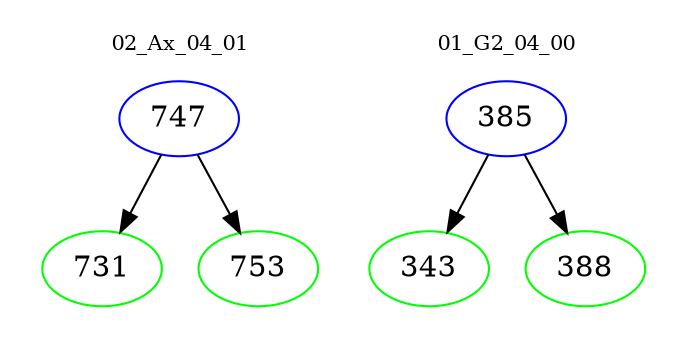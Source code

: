 digraph{
subgraph cluster_0 {
color = white
label = "02_Ax_04_01";
fontsize=10;
T0_747 [label="747", color="blue"]
T0_747 -> T0_731 [color="black"]
T0_731 [label="731", color="green"]
T0_747 -> T0_753 [color="black"]
T0_753 [label="753", color="green"]
}
subgraph cluster_1 {
color = white
label = "01_G2_04_00";
fontsize=10;
T1_385 [label="385", color="blue"]
T1_385 -> T1_343 [color="black"]
T1_343 [label="343", color="green"]
T1_385 -> T1_388 [color="black"]
T1_388 [label="388", color="green"]
}
}
